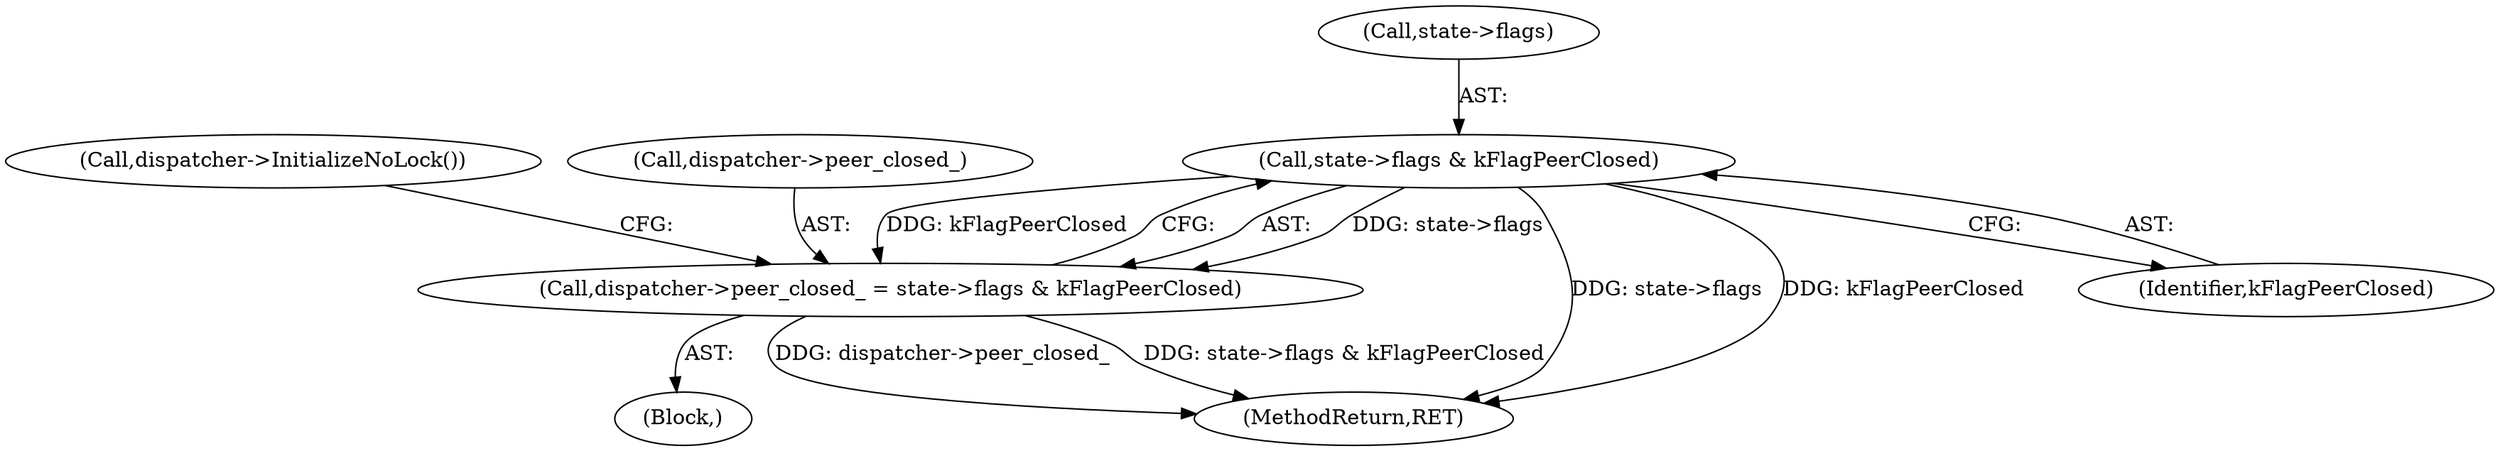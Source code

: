 digraph "0_Chrome_66e24a8793615bd9d5c238b1745b093090e1f72d@pointer" {
"1000273" [label="(Call,state->flags & kFlagPeerClosed)"];
"1000269" [label="(Call,dispatcher->peer_closed_ = state->flags & kFlagPeerClosed)"];
"1000297" [label="(MethodReturn,RET)"];
"1000244" [label="(Block,)"];
"1000280" [label="(Call,dispatcher->InitializeNoLock())"];
"1000273" [label="(Call,state->flags & kFlagPeerClosed)"];
"1000270" [label="(Call,dispatcher->peer_closed_)"];
"1000274" [label="(Call,state->flags)"];
"1000269" [label="(Call,dispatcher->peer_closed_ = state->flags & kFlagPeerClosed)"];
"1000277" [label="(Identifier,kFlagPeerClosed)"];
"1000273" -> "1000269"  [label="AST: "];
"1000273" -> "1000277"  [label="CFG: "];
"1000274" -> "1000273"  [label="AST: "];
"1000277" -> "1000273"  [label="AST: "];
"1000269" -> "1000273"  [label="CFG: "];
"1000273" -> "1000297"  [label="DDG: state->flags"];
"1000273" -> "1000297"  [label="DDG: kFlagPeerClosed"];
"1000273" -> "1000269"  [label="DDG: state->flags"];
"1000273" -> "1000269"  [label="DDG: kFlagPeerClosed"];
"1000269" -> "1000244"  [label="AST: "];
"1000270" -> "1000269"  [label="AST: "];
"1000280" -> "1000269"  [label="CFG: "];
"1000269" -> "1000297"  [label="DDG: dispatcher->peer_closed_"];
"1000269" -> "1000297"  [label="DDG: state->flags & kFlagPeerClosed"];
}
